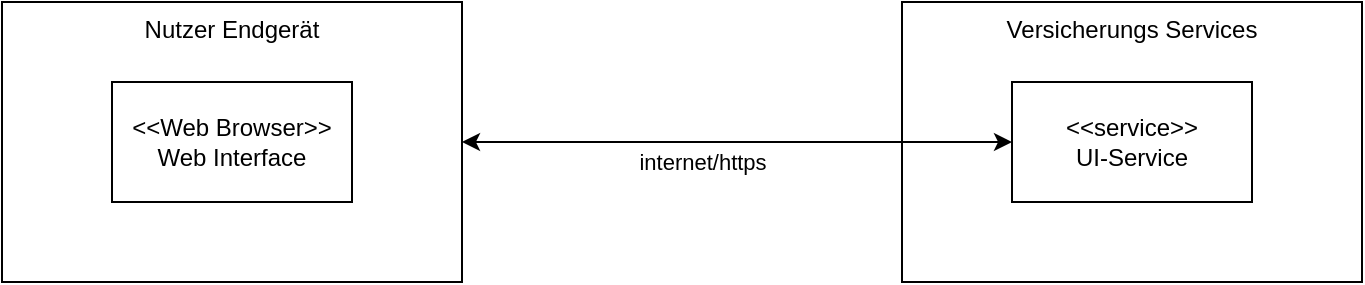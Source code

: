 <mxfile version="21.2.8" type="device">
  <diagram name="Seite-1" id="xasyzUOmvuQR7YCFwC_h">
    <mxGraphModel dx="1434" dy="836" grid="1" gridSize="10" guides="1" tooltips="1" connect="1" arrows="1" fold="1" page="1" pageScale="1" pageWidth="827" pageHeight="1169" math="0" shadow="0">
      <root>
        <mxCell id="0" />
        <mxCell id="1" parent="0" />
        <mxCell id="1xRSDjXhcW-Ug4CpaFJm-3" value="Nutzer Endgerät" style="rounded=0;whiteSpace=wrap;html=1;verticalAlign=top;" vertex="1" parent="1">
          <mxGeometry x="60" y="140" width="230" height="140" as="geometry" />
        </mxCell>
        <mxCell id="1xRSDjXhcW-Ug4CpaFJm-4" value="&amp;lt;&amp;lt;Web Browser&amp;gt;&amp;gt;&lt;br&gt;Web Interface" style="rounded=0;whiteSpace=wrap;html=1;" vertex="1" parent="1">
          <mxGeometry x="115" y="180" width="120" height="60" as="geometry" />
        </mxCell>
        <mxCell id="1xRSDjXhcW-Ug4CpaFJm-5" value="Versicherungs Services" style="rounded=0;whiteSpace=wrap;html=1;verticalAlign=top;" vertex="1" parent="1">
          <mxGeometry x="510" y="140" width="230" height="140" as="geometry" />
        </mxCell>
        <mxCell id="1xRSDjXhcW-Ug4CpaFJm-6" value="&amp;lt;&amp;lt;service&amp;gt;&amp;gt;&lt;br&gt;UI-Service" style="rounded=0;whiteSpace=wrap;html=1;" vertex="1" parent="1">
          <mxGeometry x="565" y="180" width="120" height="60" as="geometry" />
        </mxCell>
        <mxCell id="1xRSDjXhcW-Ug4CpaFJm-7" value="internet/https" style="endArrow=classic;startArrow=classic;html=1;rounded=0;exitX=1;exitY=0.5;exitDx=0;exitDy=0;entryX=0;entryY=0.5;entryDx=0;entryDy=0;" edge="1" parent="1" source="1xRSDjXhcW-Ug4CpaFJm-3" target="1xRSDjXhcW-Ug4CpaFJm-6">
          <mxGeometry x="-0.127" y="-10" width="50" height="50" relative="1" as="geometry">
            <mxPoint x="390" y="450" as="sourcePoint" />
            <mxPoint x="440" y="400" as="targetPoint" />
            <mxPoint as="offset" />
          </mxGeometry>
        </mxCell>
      </root>
    </mxGraphModel>
  </diagram>
</mxfile>
